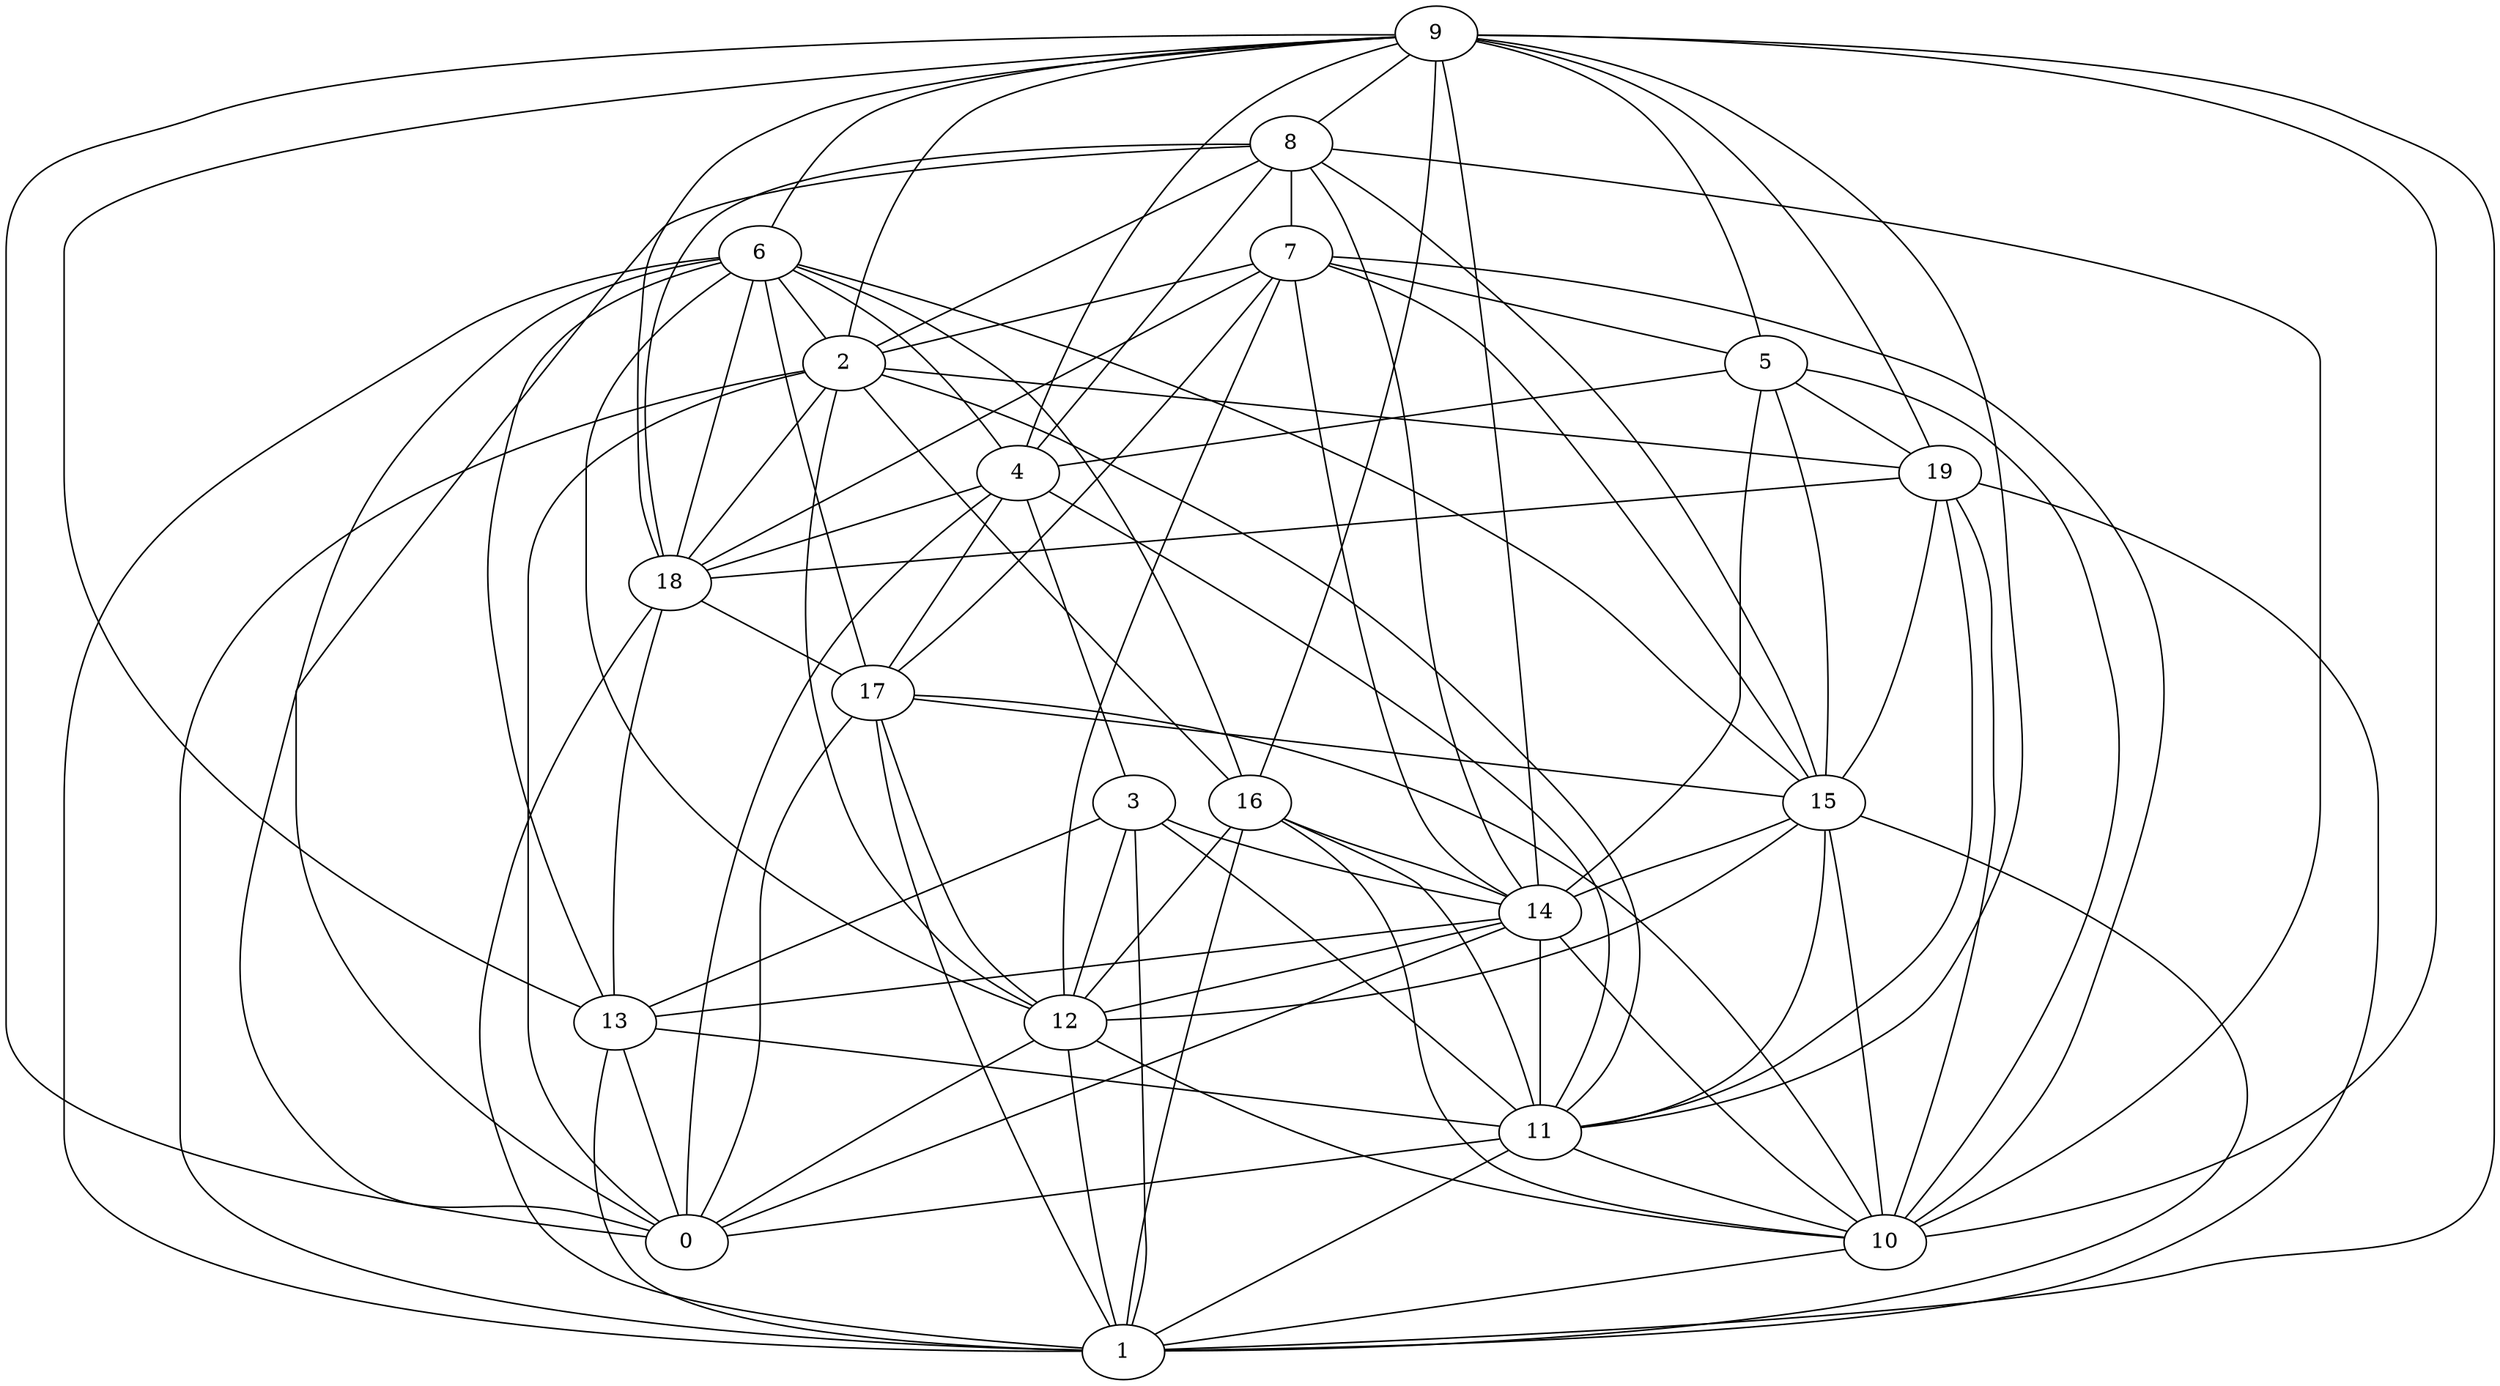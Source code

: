 digraph GG_graph {

subgraph G_graph {
edge [color = black]
"8" -> "2" [dir = none]
"9" -> "1" [dir = none]
"9" -> "2" [dir = none]
"9" -> "19" [dir = none]
"9" -> "0" [dir = none]
"9" -> "6" [dir = none]
"9" -> "11" [dir = none]
"9" -> "14" [dir = none]
"9" -> "16" [dir = none]
"9" -> "8" [dir = none]
"3" -> "13" [dir = none]
"3" -> "14" [dir = none]
"16" -> "11" [dir = none]
"16" -> "12" [dir = none]
"5" -> "4" [dir = none]
"5" -> "10" [dir = none]
"5" -> "15" [dir = none]
"10" -> "1" [dir = none]
"4" -> "17" [dir = none]
"14" -> "10" [dir = none]
"15" -> "14" [dir = none]
"13" -> "0" [dir = none]
"13" -> "11" [dir = none]
"17" -> "0" [dir = none]
"17" -> "12" [dir = none]
"7" -> "12" [dir = none]
"7" -> "5" [dir = none]
"7" -> "18" [dir = none]
"18" -> "13" [dir = none]
"12" -> "10" [dir = none]
"6" -> "15" [dir = none]
"6" -> "2" [dir = none]
"6" -> "12" [dir = none]
"6" -> "1" [dir = none]
"6" -> "16" [dir = none]
"2" -> "1" [dir = none]
"2" -> "0" [dir = none]
"2" -> "19" [dir = none]
"5" -> "14" [dir = none]
"4" -> "3" [dir = none]
"15" -> "1" [dir = none]
"15" -> "12" [dir = none]
"2" -> "18" [dir = none]
"6" -> "18" [dir = none]
"15" -> "11" [dir = none]
"19" -> "15" [dir = none]
"18" -> "1" [dir = none]
"16" -> "1" [dir = none]
"2" -> "12" [dir = none]
"2" -> "11" [dir = none]
"19" -> "11" [dir = none]
"14" -> "11" [dir = none]
"18" -> "17" [dir = none]
"9" -> "13" [dir = none]
"11" -> "1" [dir = none]
"8" -> "18" [dir = none]
"13" -> "1" [dir = none]
"8" -> "7" [dir = none]
"4" -> "11" [dir = none]
"17" -> "15" [dir = none]
"17" -> "1" [dir = none]
"9" -> "10" [dir = none]
"7" -> "10" [dir = none]
"17" -> "10" [dir = none]
"16" -> "10" [dir = none]
"7" -> "15" [dir = none]
"7" -> "14" [dir = none]
"7" -> "17" [dir = none]
"5" -> "19" [dir = none]
"8" -> "15" [dir = none]
"15" -> "10" [dir = none]
"19" -> "10" [dir = none]
"6" -> "0" [dir = none]
"19" -> "1" [dir = none]
"6" -> "4" [dir = none]
"12" -> "1" [dir = none]
"6" -> "17" [dir = none]
"14" -> "0" [dir = none]
"8" -> "14" [dir = none]
"4" -> "18" [dir = none]
"9" -> "4" [dir = none]
"8" -> "0" [dir = none]
"3" -> "12" [dir = none]
"14" -> "12" [dir = none]
"3" -> "1" [dir = none]
"12" -> "0" [dir = none]
"11" -> "10" [dir = none]
"2" -> "16" [dir = none]
"19" -> "18" [dir = none]
"7" -> "2" [dir = none]
"8" -> "4" [dir = none]
"3" -> "11" [dir = none]
"6" -> "13" [dir = none]
"9" -> "18" [dir = none]
"16" -> "14" [dir = none]
"11" -> "0" [dir = none]
"8" -> "10" [dir = none]
"9" -> "5" [dir = none]
"14" -> "13" [dir = none]
"4" -> "0" [dir = none]
}

}

